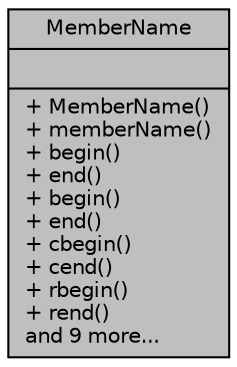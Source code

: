 digraph "MemberName"
{
 // LATEX_PDF_SIZE
  edge [fontname="Helvetica",fontsize="10",labelfontname="Helvetica",labelfontsize="10"];
  node [fontname="Helvetica",fontsize="10",shape=record];
  Node1 [label="{MemberName\n||+ MemberName()\l+ memberName()\l+ begin()\l+ end()\l+ begin()\l+ end()\l+ cbegin()\l+ cend()\l+ rbegin()\l+ rend()\land 9 more...\l}",height=0.2,width=0.4,color="black", fillcolor="grey75", style="filled", fontcolor="black",tooltip=" "];
}
